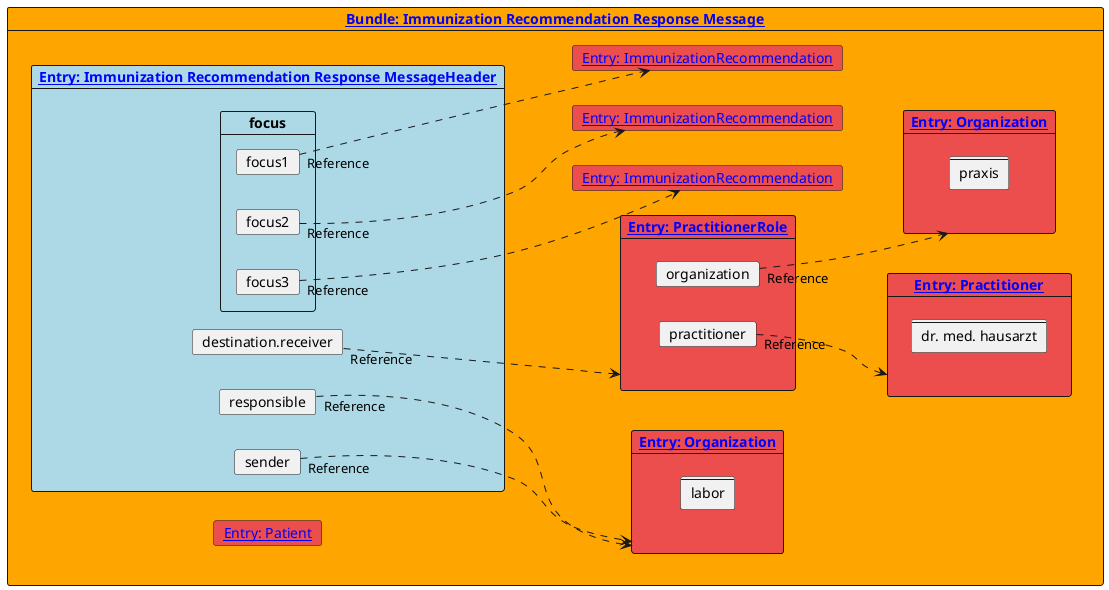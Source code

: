 @startuml
left to right direction

card "[[StructureDefinition-ch-vacd-recommendation-response-message.html Bundle: Immunization Recommendation Response Message]]" as document #Orange {
    card "[[StructureDefinition-ch-vacd-recommendation-response-messageheader.html Entry: Immunization Recommendation Response MessageHeader]]" as composition #Lightblue  {
        card sender
        card destination.receiver
        card responsible
        
        card focus {
            card focus3
            card focus2
            card focus1
        }
       

    }

    card "[[http://fhir.ch/ig/ch-core/StructureDefinition/ch-core-organization-epr Entry: Organization]]" as labor1 #ec4d4dff {
        card name1 [
            ----
            labor
        ]
    }

    card "[[http://fhir.ch/ig/ch-core/StructureDefinition/ch-core-practitionerrole-epr Entry: PractitionerRole]]" as practitionerrole #ec4d4dff {
        card practitioner as practitioner1
        card organization as organization1
    }
    card "[[http://fhir.ch/ig/ch-core/StructureDefinition/ch-core-practitioner-epr Entry: Practitioner]]" as practitioner #ec4d4dff {
        card name2 [
            ----
            dr. med. hausarzt
        ]
    }
    card "[[http://fhir.ch/ig/ch-core/StructureDefinition/ch-core-organization-epr Entry: Organization]]" as organization #ec4d4dff {
        card name3 [
            ----
            praxis
        ]
    }

    card "[[http://fhir.ch/ig/ch-core/StructureDefinition/ch-core-patient-epr Entry: Patient]]" as patient #ec4d4dff {
    }

    card "[[StructureDefinition-ch-vacd-immunization-recommendation.html Entry: ImmunizationRecommendation]]" as immunizationrecommendation1 #ec4d4dff {
    }
    card "[[StructureDefinition-ch-vacd-immunization-recommendation.html Entry: ImmunizationRecommendation]]" as immunizationrecommendation2 #ec4d4dff {
    }
    card "[[StructureDefinition-ch-vacd-immunization-recommendation.html Entry: ImmunizationRecommendation]]" as immunizationrecommendation3 #ec4d4dff {
    }

}

focus1 "Reference"..> immunizationrecommendation1
focus2 "Reference"..> immunizationrecommendation2
focus3 "Reference"..> immunizationrecommendation3

sender "Reference"..> labor1
responsible "Reference"..> labor1


destination.receiver "Reference"..> practitionerrole
practitioner1 "Reference"..> practitioner
organization1 "Reference"..> organization

@enduml